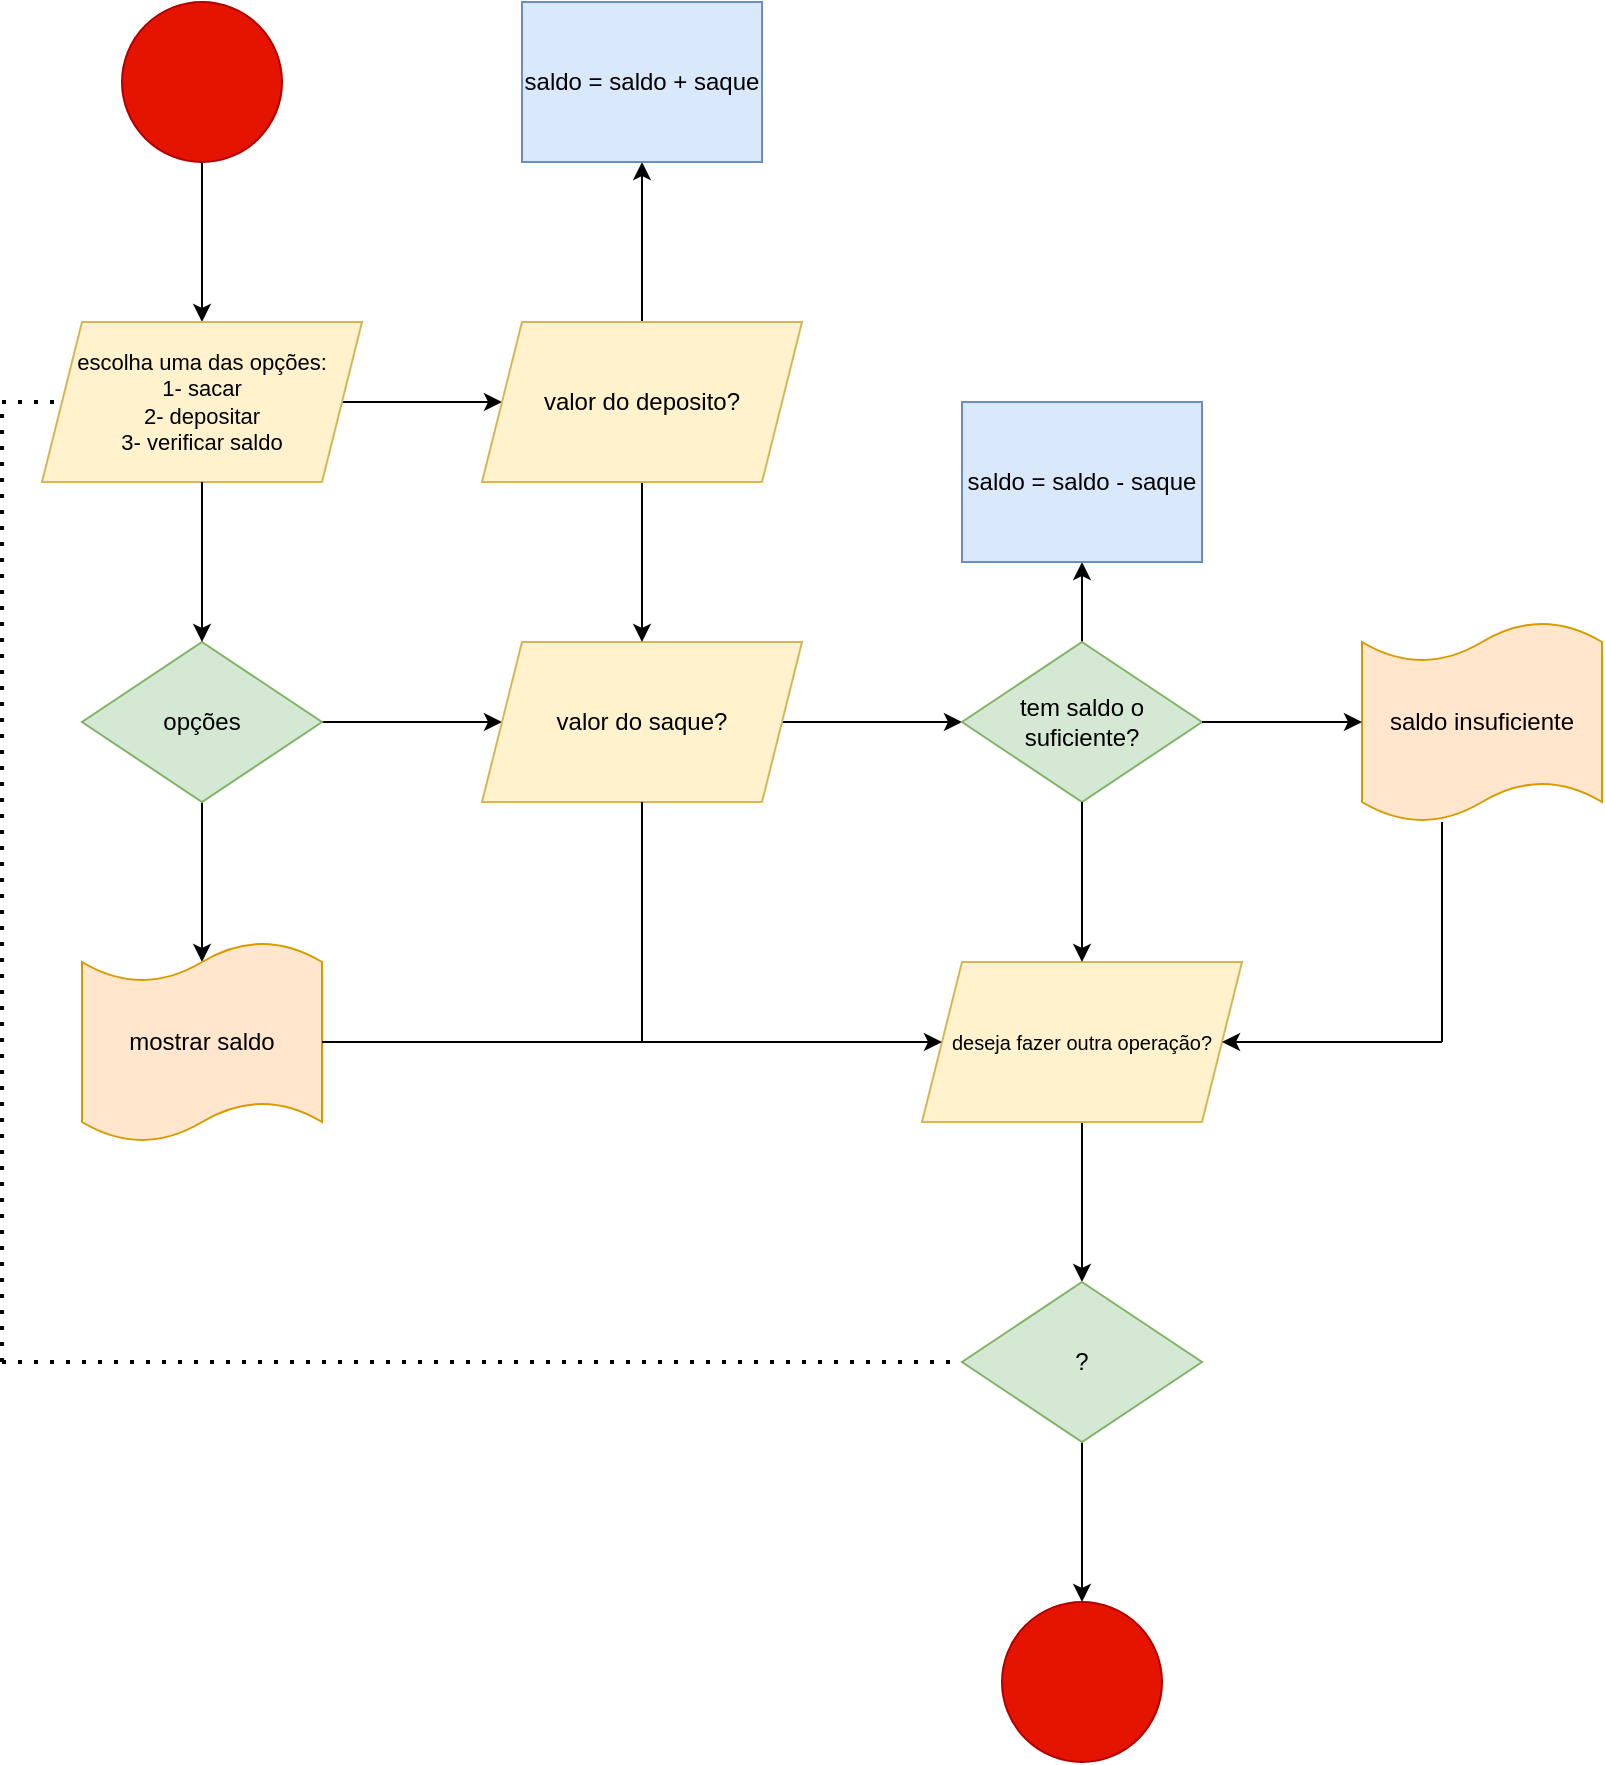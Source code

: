 <mxfile version="26.1.1">
  <diagram name="Página-1" id="ir6EWmb8i8WrnT0Il4M4">
    <mxGraphModel dx="1434" dy="772" grid="1" gridSize="10" guides="1" tooltips="1" connect="1" arrows="1" fold="1" page="1" pageScale="1" pageWidth="827" pageHeight="1169" math="0" shadow="0">
      <root>
        <mxCell id="0" />
        <mxCell id="1" parent="0" />
        <mxCell id="w6fNYoGjtLuq8DXkfM86-46" style="edgeStyle=orthogonalEdgeStyle;rounded=0;orthogonalLoop=1;jettySize=auto;html=1;exitX=0.5;exitY=1;exitDx=0;exitDy=0;entryX=0.5;entryY=0;entryDx=0;entryDy=0;" parent="1" source="w6fNYoGjtLuq8DXkfM86-1" target="w6fNYoGjtLuq8DXkfM86-2" edge="1">
          <mxGeometry relative="1" as="geometry" />
        </mxCell>
        <mxCell id="w6fNYoGjtLuq8DXkfM86-1" value="" style="ellipse;whiteSpace=wrap;html=1;aspect=fixed;fillColor=#e51400;fontColor=#ffffff;strokeColor=#B20000;" parent="1" vertex="1">
          <mxGeometry x="100" y="40" width="80" height="80" as="geometry" />
        </mxCell>
        <mxCell id="w6fNYoGjtLuq8DXkfM86-21" style="edgeStyle=orthogonalEdgeStyle;rounded=0;orthogonalLoop=1;jettySize=auto;html=1;exitX=1;exitY=0.5;exitDx=0;exitDy=0;" parent="1" source="w6fNYoGjtLuq8DXkfM86-2" target="w6fNYoGjtLuq8DXkfM86-5" edge="1">
          <mxGeometry relative="1" as="geometry" />
        </mxCell>
        <mxCell id="w6fNYoGjtLuq8DXkfM86-2" value="escolha uma das opções:&lt;div&gt;1- sacar&lt;/div&gt;&lt;div&gt;2- depositar&lt;/div&gt;&lt;div&gt;3- verificar saldo&lt;/div&gt;" style="shape=parallelogram;perimeter=parallelogramPerimeter;whiteSpace=wrap;html=1;fixedSize=1;fontSize=11;fillColor=#fff2cc;strokeColor=#d6b656;" parent="1" vertex="1">
          <mxGeometry x="60" y="200" width="160" height="80" as="geometry" />
        </mxCell>
        <mxCell id="w6fNYoGjtLuq8DXkfM86-17" style="edgeStyle=orthogonalEdgeStyle;rounded=0;orthogonalLoop=1;jettySize=auto;html=1;exitX=0.5;exitY=1;exitDx=0;exitDy=0;" parent="1" source="w6fNYoGjtLuq8DXkfM86-3" edge="1">
          <mxGeometry relative="1" as="geometry">
            <mxPoint x="140" y="520" as="targetPoint" />
          </mxGeometry>
        </mxCell>
        <mxCell id="w6fNYoGjtLuq8DXkfM86-19" style="edgeStyle=orthogonalEdgeStyle;rounded=0;orthogonalLoop=1;jettySize=auto;html=1;exitX=1;exitY=0.5;exitDx=0;exitDy=0;" parent="1" source="w6fNYoGjtLuq8DXkfM86-3" target="w6fNYoGjtLuq8DXkfM86-4" edge="1">
          <mxGeometry relative="1" as="geometry" />
        </mxCell>
        <mxCell id="w6fNYoGjtLuq8DXkfM86-3" value="opções" style="rhombus;whiteSpace=wrap;html=1;fillColor=#d5e8d4;strokeColor=#82b366;" parent="1" vertex="1">
          <mxGeometry x="80" y="360" width="120" height="80" as="geometry" />
        </mxCell>
        <mxCell id="w6fNYoGjtLuq8DXkfM86-24" style="edgeStyle=orthogonalEdgeStyle;rounded=0;orthogonalLoop=1;jettySize=auto;html=1;exitX=1;exitY=0.5;exitDx=0;exitDy=0;entryX=0;entryY=0.5;entryDx=0;entryDy=0;" parent="1" source="w6fNYoGjtLuq8DXkfM86-4" target="w6fNYoGjtLuq8DXkfM86-7" edge="1">
          <mxGeometry relative="1" as="geometry" />
        </mxCell>
        <mxCell id="w6fNYoGjtLuq8DXkfM86-4" value="valor do saque?" style="shape=parallelogram;perimeter=parallelogramPerimeter;whiteSpace=wrap;html=1;fixedSize=1;fillColor=#fff2cc;strokeColor=#d6b656;" parent="1" vertex="1">
          <mxGeometry x="280" y="360" width="160" height="80" as="geometry" />
        </mxCell>
        <mxCell id="w6fNYoGjtLuq8DXkfM86-22" style="edgeStyle=orthogonalEdgeStyle;rounded=0;orthogonalLoop=1;jettySize=auto;html=1;exitX=0.5;exitY=0;exitDx=0;exitDy=0;entryX=0.5;entryY=1;entryDx=0;entryDy=0;" parent="1" source="w6fNYoGjtLuq8DXkfM86-5" target="w6fNYoGjtLuq8DXkfM86-8" edge="1">
          <mxGeometry relative="1" as="geometry" />
        </mxCell>
        <mxCell id="w6fNYoGjtLuq8DXkfM86-47" style="edgeStyle=orthogonalEdgeStyle;rounded=0;orthogonalLoop=1;jettySize=auto;html=1;exitX=0.5;exitY=1;exitDx=0;exitDy=0;entryX=0.5;entryY=0;entryDx=0;entryDy=0;" parent="1" source="w6fNYoGjtLuq8DXkfM86-5" target="w6fNYoGjtLuq8DXkfM86-4" edge="1">
          <mxGeometry relative="1" as="geometry" />
        </mxCell>
        <mxCell id="w6fNYoGjtLuq8DXkfM86-5" value="valor do deposito?" style="shape=parallelogram;perimeter=parallelogramPerimeter;whiteSpace=wrap;html=1;fixedSize=1;fillColor=#fff2cc;strokeColor=#d6b656;" parent="1" vertex="1">
          <mxGeometry x="280" y="200" width="160" height="80" as="geometry" />
        </mxCell>
        <mxCell id="w6fNYoGjtLuq8DXkfM86-6" value="mostrar saldo" style="shape=tape;whiteSpace=wrap;html=1;size=0.2;fillColor=#ffe6cc;strokeColor=#d79b00;" parent="1" vertex="1">
          <mxGeometry x="80" y="510" width="120" height="100" as="geometry" />
        </mxCell>
        <mxCell id="w6fNYoGjtLuq8DXkfM86-25" style="edgeStyle=orthogonalEdgeStyle;rounded=0;orthogonalLoop=1;jettySize=auto;html=1;exitX=0.5;exitY=0;exitDx=0;exitDy=0;entryX=0.5;entryY=1;entryDx=0;entryDy=0;" parent="1" source="w6fNYoGjtLuq8DXkfM86-7" target="w6fNYoGjtLuq8DXkfM86-9" edge="1">
          <mxGeometry relative="1" as="geometry" />
        </mxCell>
        <mxCell id="w6fNYoGjtLuq8DXkfM86-7" value="tem saldo o suficiente?" style="rhombus;whiteSpace=wrap;html=1;fillColor=#d5e8d4;strokeColor=#82b366;" parent="1" vertex="1">
          <mxGeometry x="520" y="360" width="120" height="80" as="geometry" />
        </mxCell>
        <mxCell id="w6fNYoGjtLuq8DXkfM86-8" value="saldo = saldo + saque" style="whiteSpace=wrap;html=1;fillColor=#dae8fc;strokeColor=#6c8ebf;" parent="1" vertex="1">
          <mxGeometry x="300" y="40" width="120" height="80" as="geometry" />
        </mxCell>
        <mxCell id="w6fNYoGjtLuq8DXkfM86-9" value="saldo = saldo - saque" style="whiteSpace=wrap;html=1;fillColor=#dae8fc;strokeColor=#6c8ebf;" parent="1" vertex="1">
          <mxGeometry x="520" y="240" width="120" height="80" as="geometry" />
        </mxCell>
        <mxCell id="w6fNYoGjtLuq8DXkfM86-10" value="saldo insuficiente" style="shape=tape;whiteSpace=wrap;html=1;size=0.2;fillColor=#ffe6cc;strokeColor=#d79b00;" parent="1" vertex="1">
          <mxGeometry x="720" y="350" width="120" height="100" as="geometry" />
        </mxCell>
        <mxCell id="w6fNYoGjtLuq8DXkfM86-29" style="edgeStyle=orthogonalEdgeStyle;rounded=0;orthogonalLoop=1;jettySize=auto;html=1;exitX=0.5;exitY=1;exitDx=0;exitDy=0;entryX=0.5;entryY=0;entryDx=0;entryDy=0;" parent="1" source="w6fNYoGjtLuq8DXkfM86-13" target="w6fNYoGjtLuq8DXkfM86-15" edge="1">
          <mxGeometry relative="1" as="geometry" />
        </mxCell>
        <mxCell id="w6fNYoGjtLuq8DXkfM86-13" value="&lt;font style=&quot;font-size: 10px;&quot;&gt;deseja fazer outra operação?&lt;/font&gt;" style="shape=parallelogram;perimeter=parallelogramPerimeter;whiteSpace=wrap;html=1;fixedSize=1;fillColor=#fff2cc;strokeColor=#d6b656;" parent="1" vertex="1">
          <mxGeometry x="500" y="520" width="160" height="80" as="geometry" />
        </mxCell>
        <mxCell id="w6fNYoGjtLuq8DXkfM86-43" style="edgeStyle=orthogonalEdgeStyle;rounded=0;orthogonalLoop=1;jettySize=auto;html=1;exitX=0.5;exitY=1;exitDx=0;exitDy=0;entryX=0.5;entryY=0;entryDx=0;entryDy=0;" parent="1" source="w6fNYoGjtLuq8DXkfM86-15" target="w6fNYoGjtLuq8DXkfM86-42" edge="1">
          <mxGeometry relative="1" as="geometry" />
        </mxCell>
        <mxCell id="w6fNYoGjtLuq8DXkfM86-15" value="?" style="rhombus;whiteSpace=wrap;html=1;fillColor=#d5e8d4;strokeColor=#82b366;" parent="1" vertex="1">
          <mxGeometry x="520" y="680" width="120" height="80" as="geometry" />
        </mxCell>
        <mxCell id="w6fNYoGjtLuq8DXkfM86-16" value="" style="endArrow=classic;html=1;rounded=0;entryX=0.5;entryY=0;entryDx=0;entryDy=0;" parent="1" target="w6fNYoGjtLuq8DXkfM86-3" edge="1">
          <mxGeometry width="50" height="50" relative="1" as="geometry">
            <mxPoint x="140" y="280" as="sourcePoint" />
            <mxPoint x="190" y="230" as="targetPoint" />
          </mxGeometry>
        </mxCell>
        <mxCell id="w6fNYoGjtLuq8DXkfM86-26" style="edgeStyle=orthogonalEdgeStyle;rounded=0;orthogonalLoop=1;jettySize=auto;html=1;exitX=0.5;exitY=1;exitDx=0;exitDy=0;entryX=0.5;entryY=0;entryDx=0;entryDy=0;" parent="1" source="w6fNYoGjtLuq8DXkfM86-7" target="w6fNYoGjtLuq8DXkfM86-13" edge="1">
          <mxGeometry relative="1" as="geometry">
            <mxPoint x="580" y="500" as="targetPoint" />
          </mxGeometry>
        </mxCell>
        <mxCell id="w6fNYoGjtLuq8DXkfM86-27" style="edgeStyle=orthogonalEdgeStyle;rounded=0;orthogonalLoop=1;jettySize=auto;html=1;exitX=1;exitY=0.5;exitDx=0;exitDy=0;entryX=0;entryY=0.5;entryDx=0;entryDy=0;entryPerimeter=0;" parent="1" source="w6fNYoGjtLuq8DXkfM86-7" target="w6fNYoGjtLuq8DXkfM86-10" edge="1">
          <mxGeometry relative="1" as="geometry" />
        </mxCell>
        <mxCell id="w6fNYoGjtLuq8DXkfM86-33" value="" style="endArrow=classic;html=1;rounded=0;entryX=1;entryY=0.5;entryDx=0;entryDy=0;" parent="1" target="w6fNYoGjtLuq8DXkfM86-13" edge="1">
          <mxGeometry width="50" height="50" relative="1" as="geometry">
            <mxPoint x="760" y="560" as="sourcePoint" />
            <mxPoint x="810" y="510" as="targetPoint" />
          </mxGeometry>
        </mxCell>
        <mxCell id="w6fNYoGjtLuq8DXkfM86-35" value="" style="endArrow=none;html=1;rounded=0;" parent="1" edge="1">
          <mxGeometry width="50" height="50" relative="1" as="geometry">
            <mxPoint x="760" y="560" as="sourcePoint" />
            <mxPoint x="760" y="450" as="targetPoint" />
          </mxGeometry>
        </mxCell>
        <mxCell id="w6fNYoGjtLuq8DXkfM86-37" value="" style="endArrow=none;html=1;rounded=0;" parent="1" edge="1">
          <mxGeometry width="50" height="50" relative="1" as="geometry">
            <mxPoint x="360" y="560" as="sourcePoint" />
            <mxPoint x="360" y="440" as="targetPoint" />
          </mxGeometry>
        </mxCell>
        <mxCell id="w6fNYoGjtLuq8DXkfM86-38" value="" style="endArrow=classic;html=1;rounded=0;" parent="1" target="w6fNYoGjtLuq8DXkfM86-13" edge="1">
          <mxGeometry width="50" height="50" relative="1" as="geometry">
            <mxPoint x="360" y="560" as="sourcePoint" />
            <mxPoint x="410" y="510" as="targetPoint" />
          </mxGeometry>
        </mxCell>
        <mxCell id="w6fNYoGjtLuq8DXkfM86-39" value="" style="endArrow=none;dashed=1;html=1;dashPattern=1 3;strokeWidth=2;rounded=0;" parent="1" edge="1">
          <mxGeometry width="50" height="50" relative="1" as="geometry">
            <mxPoint x="40" y="720" as="sourcePoint" />
            <mxPoint x="520" y="720" as="targetPoint" />
          </mxGeometry>
        </mxCell>
        <mxCell id="w6fNYoGjtLuq8DXkfM86-40" value="" style="endArrow=none;dashed=1;html=1;dashPattern=1 3;strokeWidth=2;rounded=0;" parent="1" edge="1">
          <mxGeometry width="50" height="50" relative="1" as="geometry">
            <mxPoint x="40" y="720" as="sourcePoint" />
            <mxPoint x="40" y="240" as="targetPoint" />
          </mxGeometry>
        </mxCell>
        <mxCell id="w6fNYoGjtLuq8DXkfM86-41" value="" style="endArrow=none;dashed=1;html=1;dashPattern=1 3;strokeWidth=2;rounded=0;entryX=0;entryY=0.5;entryDx=0;entryDy=0;" parent="1" target="w6fNYoGjtLuq8DXkfM86-2" edge="1">
          <mxGeometry width="50" height="50" relative="1" as="geometry">
            <mxPoint x="40" y="240" as="sourcePoint" />
            <mxPoint x="90" y="190" as="targetPoint" />
          </mxGeometry>
        </mxCell>
        <mxCell id="w6fNYoGjtLuq8DXkfM86-42" value="" style="ellipse;whiteSpace=wrap;html=1;fillColor=#e51400;fontColor=#ffffff;strokeColor=#B20000;" parent="1" vertex="1">
          <mxGeometry x="540" y="840" width="80" height="80" as="geometry" />
        </mxCell>
        <mxCell id="w6fNYoGjtLuq8DXkfM86-45" value="" style="endArrow=none;html=1;rounded=0;" parent="1" edge="1">
          <mxGeometry width="50" height="50" relative="1" as="geometry">
            <mxPoint x="200" y="560" as="sourcePoint" />
            <mxPoint x="360" y="560" as="targetPoint" />
          </mxGeometry>
        </mxCell>
      </root>
    </mxGraphModel>
  </diagram>
</mxfile>

